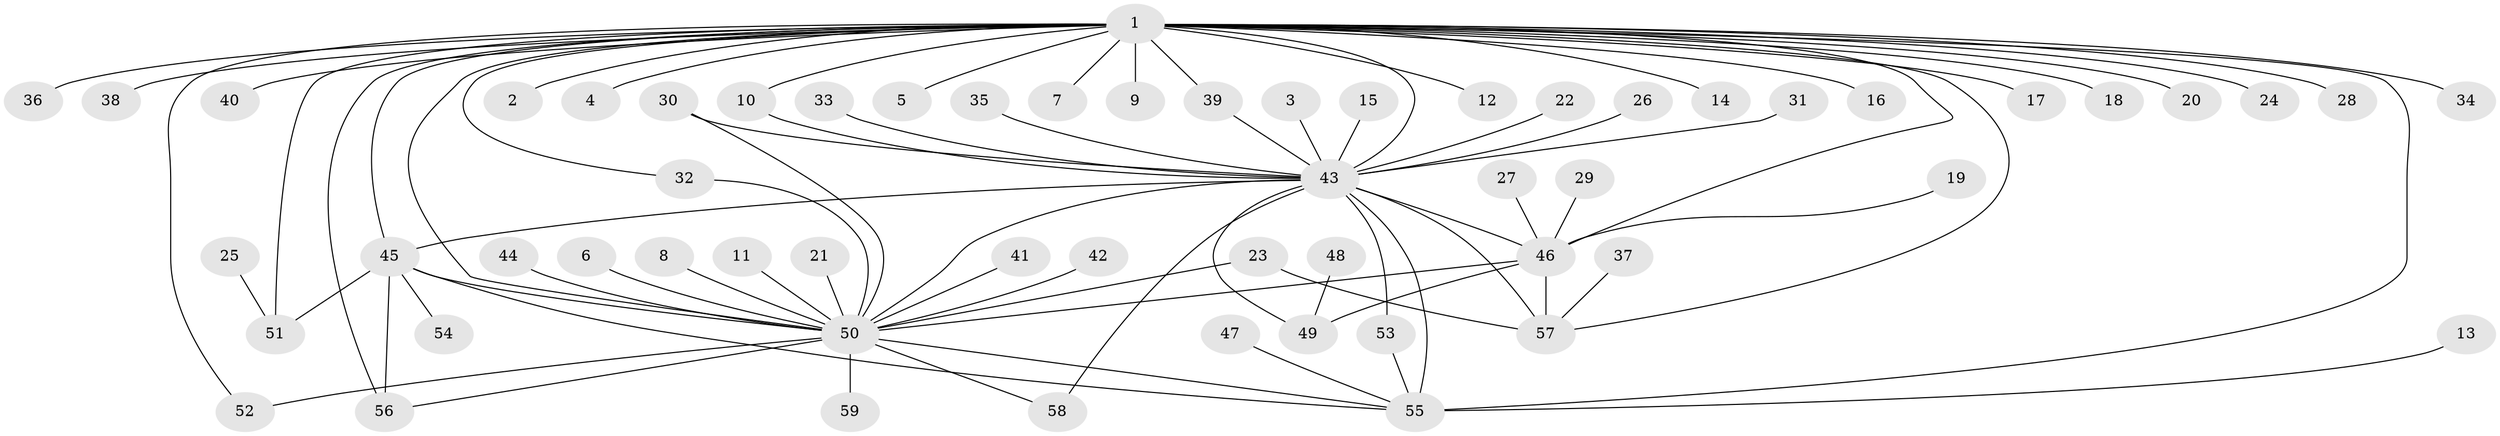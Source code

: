 // original degree distribution, {32: 0.008620689655172414, 6: 0.02586206896551724, 1: 0.5775862068965517, 14: 0.008620689655172414, 2: 0.1724137931034483, 7: 0.017241379310344827, 9: 0.008620689655172414, 16: 0.008620689655172414, 4: 0.0603448275862069, 10: 0.008620689655172414, 5: 0.017241379310344827, 3: 0.08620689655172414}
// Generated by graph-tools (version 1.1) at 2025/26/03/09/25 03:26:04]
// undirected, 59 vertices, 80 edges
graph export_dot {
graph [start="1"]
  node [color=gray90,style=filled];
  1;
  2;
  3;
  4;
  5;
  6;
  7;
  8;
  9;
  10;
  11;
  12;
  13;
  14;
  15;
  16;
  17;
  18;
  19;
  20;
  21;
  22;
  23;
  24;
  25;
  26;
  27;
  28;
  29;
  30;
  31;
  32;
  33;
  34;
  35;
  36;
  37;
  38;
  39;
  40;
  41;
  42;
  43;
  44;
  45;
  46;
  47;
  48;
  49;
  50;
  51;
  52;
  53;
  54;
  55;
  56;
  57;
  58;
  59;
  1 -- 2 [weight=1.0];
  1 -- 4 [weight=1.0];
  1 -- 5 [weight=1.0];
  1 -- 7 [weight=1.0];
  1 -- 9 [weight=1.0];
  1 -- 10 [weight=1.0];
  1 -- 12 [weight=1.0];
  1 -- 14 [weight=1.0];
  1 -- 16 [weight=1.0];
  1 -- 17 [weight=1.0];
  1 -- 18 [weight=1.0];
  1 -- 20 [weight=1.0];
  1 -- 24 [weight=1.0];
  1 -- 28 [weight=1.0];
  1 -- 32 [weight=1.0];
  1 -- 34 [weight=1.0];
  1 -- 36 [weight=1.0];
  1 -- 38 [weight=1.0];
  1 -- 39 [weight=1.0];
  1 -- 40 [weight=1.0];
  1 -- 43 [weight=1.0];
  1 -- 45 [weight=1.0];
  1 -- 46 [weight=2.0];
  1 -- 50 [weight=1.0];
  1 -- 51 [weight=3.0];
  1 -- 52 [weight=1.0];
  1 -- 55 [weight=2.0];
  1 -- 56 [weight=1.0];
  1 -- 57 [weight=1.0];
  3 -- 43 [weight=1.0];
  6 -- 50 [weight=1.0];
  8 -- 50 [weight=1.0];
  10 -- 43 [weight=1.0];
  11 -- 50 [weight=1.0];
  13 -- 55 [weight=1.0];
  15 -- 43 [weight=1.0];
  19 -- 46 [weight=1.0];
  21 -- 50 [weight=1.0];
  22 -- 43 [weight=1.0];
  23 -- 50 [weight=1.0];
  23 -- 57 [weight=1.0];
  25 -- 51 [weight=1.0];
  26 -- 43 [weight=1.0];
  27 -- 46 [weight=1.0];
  29 -- 46 [weight=1.0];
  30 -- 43 [weight=1.0];
  30 -- 50 [weight=1.0];
  31 -- 43 [weight=1.0];
  32 -- 50 [weight=1.0];
  33 -- 43 [weight=1.0];
  35 -- 43 [weight=1.0];
  37 -- 57 [weight=1.0];
  39 -- 43 [weight=1.0];
  41 -- 50 [weight=1.0];
  42 -- 50 [weight=1.0];
  43 -- 45 [weight=1.0];
  43 -- 46 [weight=2.0];
  43 -- 49 [weight=1.0];
  43 -- 50 [weight=1.0];
  43 -- 53 [weight=1.0];
  43 -- 55 [weight=1.0];
  43 -- 57 [weight=1.0];
  43 -- 58 [weight=1.0];
  44 -- 50 [weight=1.0];
  45 -- 50 [weight=1.0];
  45 -- 51 [weight=1.0];
  45 -- 54 [weight=1.0];
  45 -- 55 [weight=1.0];
  45 -- 56 [weight=1.0];
  46 -- 49 [weight=1.0];
  46 -- 50 [weight=1.0];
  46 -- 57 [weight=1.0];
  47 -- 55 [weight=1.0];
  48 -- 49 [weight=1.0];
  50 -- 52 [weight=1.0];
  50 -- 55 [weight=1.0];
  50 -- 56 [weight=1.0];
  50 -- 58 [weight=1.0];
  50 -- 59 [weight=1.0];
  53 -- 55 [weight=1.0];
}
